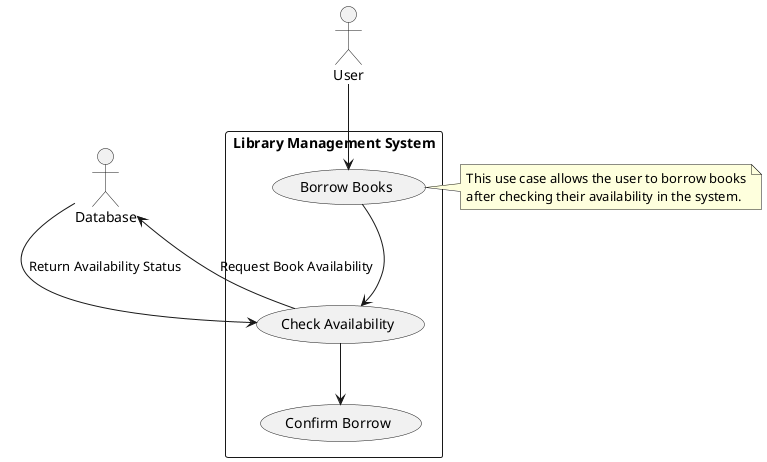 @startuml
top to bottom direction

actor User
actor Database

rectangle "Library Management System" {
    usecase "Borrow Books" as UC1
    usecase "Check Availability" as UC2
    usecase "Confirm Borrow" as UC3
}

User --> UC1
UC1 --> UC2
UC2 --> UC3
UC2 --> Database : "Request Book Availability"
Database --> UC2 : "Return Availability Status"

note right of UC1
This use case allows the user to borrow books
after checking their availability in the system.
end note

@enduml
